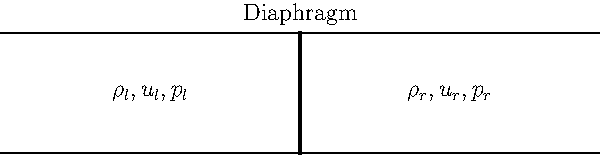 size(300,0);

real xmin = 0.0;
real xmax = 1.0;
real dy   = 0.1;
real xm   = 0.5*(xmin + xmax);

draw( (xmin,-dy)--(xmax,-dy) );
draw( (xmin,+dy)--(xmax,+dy) );

pen pthick = linewidth(2.0);
draw( Label("Diaphragm", EndPoint), (xm,-dy)--(xm,+dy), pthick );

label( "$\rho_l, u_l, p_l$", (0.5*(xmin+xm),0.0) );
label( "$\rho_r, u_r, p_r$", (0.5*(xmax+xm),0.0) );
